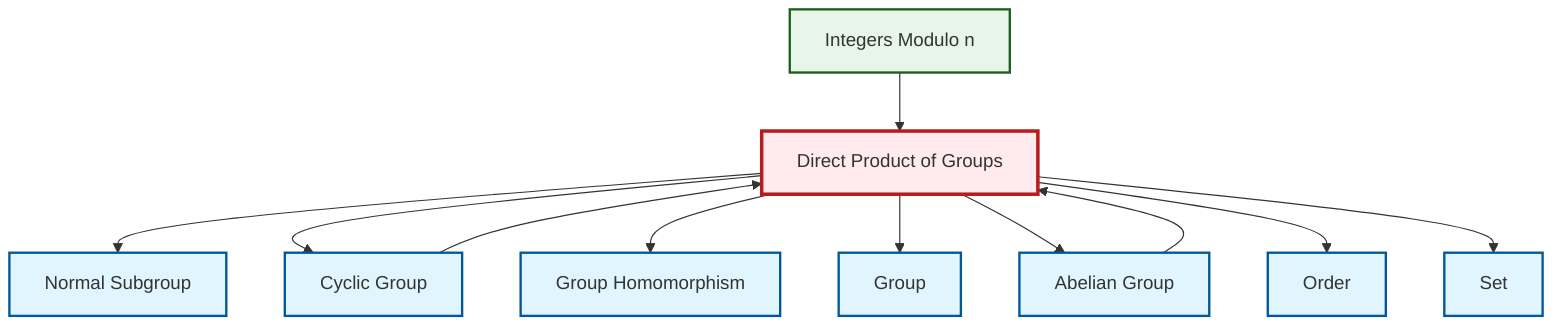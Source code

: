 graph TD
    classDef definition fill:#e1f5fe,stroke:#01579b,stroke-width:2px
    classDef theorem fill:#f3e5f5,stroke:#4a148c,stroke-width:2px
    classDef axiom fill:#fff3e0,stroke:#e65100,stroke-width:2px
    classDef example fill:#e8f5e9,stroke:#1b5e20,stroke-width:2px
    classDef current fill:#ffebee,stroke:#b71c1c,stroke-width:3px
    def-normal-subgroup["Normal Subgroup"]:::definition
    ex-quotient-integers-mod-n["Integers Modulo n"]:::example
    def-abelian-group["Abelian Group"]:::definition
    def-direct-product["Direct Product of Groups"]:::definition
    def-cyclic-group["Cyclic Group"]:::definition
    def-set["Set"]:::definition
    def-group["Group"]:::definition
    def-order["Order"]:::definition
    def-homomorphism["Group Homomorphism"]:::definition
    def-direct-product --> def-normal-subgroup
    def-abelian-group --> def-direct-product
    def-direct-product --> def-cyclic-group
    ex-quotient-integers-mod-n --> def-direct-product
    def-direct-product --> def-homomorphism
    def-direct-product --> def-group
    def-direct-product --> def-abelian-group
    def-direct-product --> def-order
    def-cyclic-group --> def-direct-product
    def-direct-product --> def-set
    class def-direct-product current